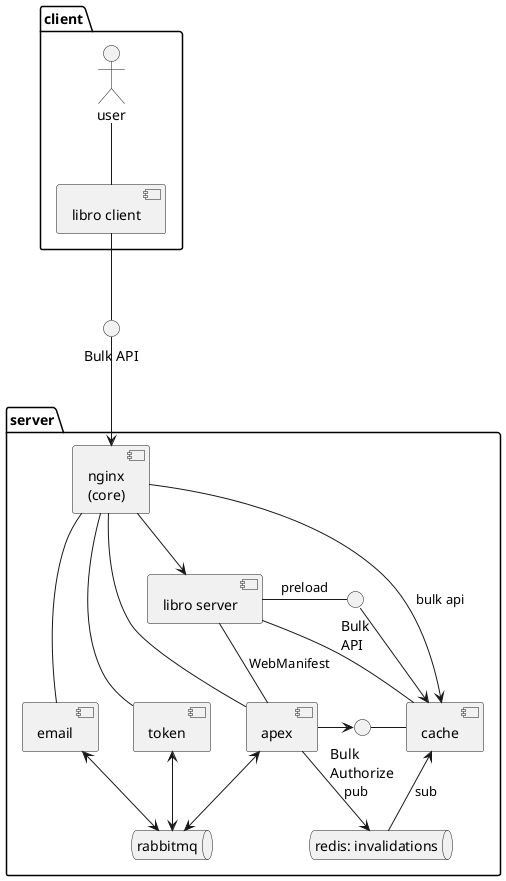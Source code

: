 @startuml
' Components - high level - cross-communication
interface "Bulk API" as bulk
label styling as " "

folder client {
    actor user
    component libroFront as "libro client"

    libroFront -- bulk
}

folder server {
    component nginx as "nginx\n(core)"
    component cache
    component libro as "libro server"
    component apex
    component email
    component token

    queue redis as "redis: invalidations"
    queue rabbitmq

    interface "Bulk\nAuthorize" as authorize
    interface "Bulk\nAPI" as bulkint

    bulk --> nginx
    authorize - cache
    apex -> authorize
}

user -- libroFront

nginx --> libro
nginx --> cache : bulk api
nginx -- apex
nginx -- email
nginx -- token

libro -- apex : WebManifest
libro - bulkint : preload
bulkint --> cache

apex <--> rabbitmq
apex --> redis : pub

cache <-- redis : sub

email <--> rabbitmq
token <--> rabbitmq

' Styling
libro - cache
email -[hidden] token
token -[hidden] apex
@enduml

